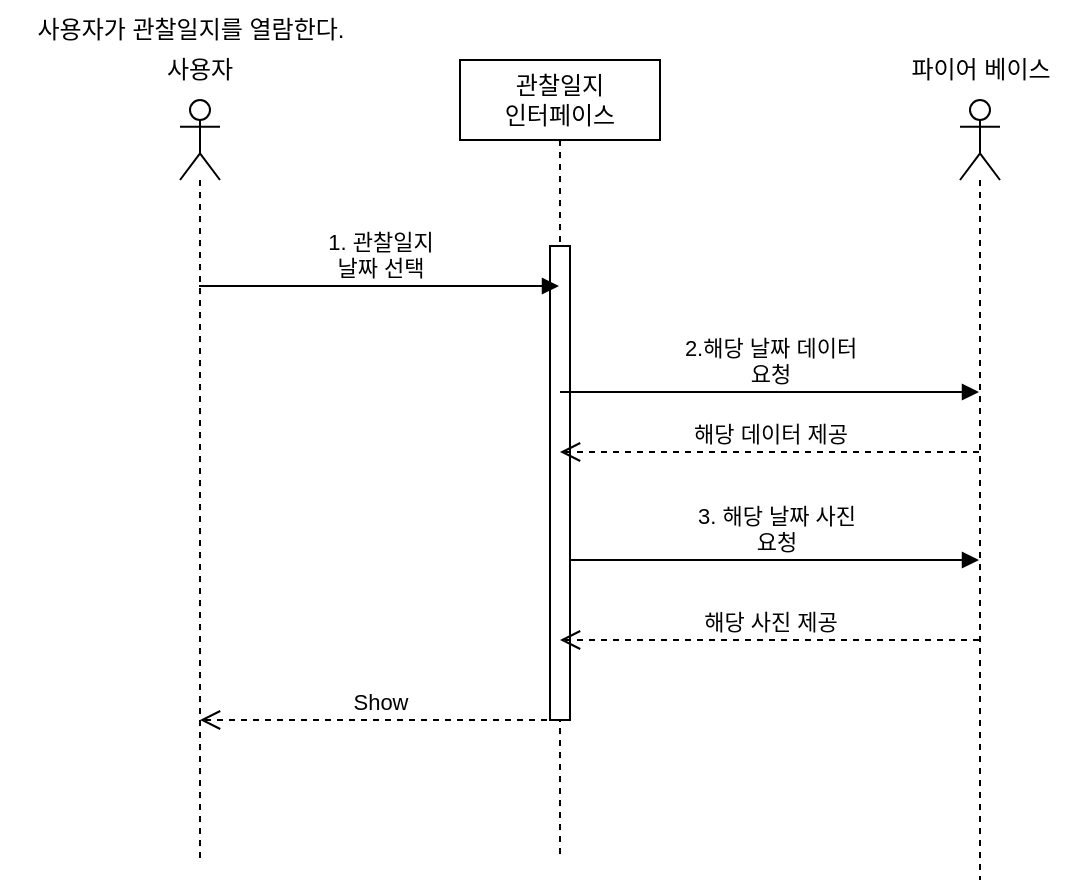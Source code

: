<mxfile version="20.5.3" type="github">
  <diagram id="ibOZRkEERhT8VrmGGIWO" name="페이지-1">
    <mxGraphModel dx="1038" dy="571" grid="1" gridSize="10" guides="1" tooltips="1" connect="1" arrows="1" fold="1" page="1" pageScale="1" pageWidth="827" pageHeight="1169" math="0" shadow="0">
      <root>
        <mxCell id="0" />
        <mxCell id="1" parent="0" />
        <mxCell id="LfJQejW4wEZQG6NsD9H3-4" value="관찰일지&lt;br&gt;인터페이스" style="shape=umlLifeline;perimeter=lifelinePerimeter;whiteSpace=wrap;html=1;container=1;collapsible=0;recursiveResize=0;outlineConnect=0;" parent="1" vertex="1">
          <mxGeometry x="230" y="30" width="100" height="400" as="geometry" />
        </mxCell>
        <mxCell id="peh3bpObvGaAzJVg23kE-16" value="" style="html=1;points=[];perimeter=orthogonalPerimeter;" parent="LfJQejW4wEZQG6NsD9H3-4" vertex="1">
          <mxGeometry x="45" y="93" width="10" height="237" as="geometry" />
        </mxCell>
        <mxCell id="LfJQejW4wEZQG6NsD9H3-5" value="1. 관찰일지&lt;br&gt;날짜 선택" style="html=1;verticalAlign=bottom;endArrow=block;rounded=0;" parent="1" target="LfJQejW4wEZQG6NsD9H3-4" edge="1">
          <mxGeometry width="80" relative="1" as="geometry">
            <mxPoint x="99.5" y="143" as="sourcePoint" />
            <mxPoint x="223.5" y="143" as="targetPoint" />
            <Array as="points" />
          </mxGeometry>
        </mxCell>
        <mxCell id="LfJQejW4wEZQG6NsD9H3-7" value="해당 데이터 제공" style="html=1;verticalAlign=bottom;endArrow=open;dashed=1;endSize=8;rounded=0;" parent="1" edge="1" target="LfJQejW4wEZQG6NsD9H3-4">
          <mxGeometry relative="1" as="geometry">
            <mxPoint x="489.5" y="226" as="sourcePoint" />
            <mxPoint x="230" y="226" as="targetPoint" />
            <Array as="points" />
          </mxGeometry>
        </mxCell>
        <mxCell id="LfJQejW4wEZQG6NsD9H3-6" value="2.해당 날짜 데이터&lt;br&gt;요청" style="html=1;verticalAlign=bottom;endArrow=block;rounded=0;" parent="1" edge="1" source="LfJQejW4wEZQG6NsD9H3-4">
          <mxGeometry width="80" relative="1" as="geometry">
            <mxPoint x="229" y="196" as="sourcePoint" />
            <mxPoint x="489.5" y="196" as="targetPoint" />
            <Array as="points" />
          </mxGeometry>
        </mxCell>
        <mxCell id="peh3bpObvGaAzJVg23kE-15" value="Show" style="html=1;verticalAlign=bottom;endArrow=open;dashed=1;endSize=8;rounded=0;" parent="1" edge="1" target="994aDq8Yq_QeE993UNUj-1" source="LfJQejW4wEZQG6NsD9H3-4">
          <mxGeometry relative="1" as="geometry">
            <mxPoint x="226" y="324" as="sourcePoint" />
            <mxPoint x="100" y="324" as="targetPoint" />
            <Array as="points">
              <mxPoint x="180" y="360" />
            </Array>
          </mxGeometry>
        </mxCell>
        <mxCell id="peh3bpObvGaAzJVg23kE-17" value="사용자가 관찰일지를 열람한다." style="text;html=1;align=center;verticalAlign=middle;resizable=0;points=[];autosize=1;strokeColor=none;fillColor=none;" parent="1" vertex="1">
          <mxGeometry width="190" height="30" as="geometry" />
        </mxCell>
        <mxCell id="d3AjCsMdX__2Pnssnm50-1" value="3. 해당 날짜 사진&lt;br&gt;요청" style="html=1;verticalAlign=bottom;endArrow=block;rounded=0;" parent="1" source="peh3bpObvGaAzJVg23kE-16" target="994aDq8Yq_QeE993UNUj-14" edge="1">
          <mxGeometry width="80" relative="1" as="geometry">
            <mxPoint x="223.5" y="263" as="sourcePoint" />
            <mxPoint x="739.5" y="263" as="targetPoint" />
            <Array as="points">
              <mxPoint x="390" y="280" />
            </Array>
          </mxGeometry>
        </mxCell>
        <mxCell id="d3AjCsMdX__2Pnssnm50-7" value="해당 사진 제공" style="html=1;verticalAlign=bottom;endArrow=open;dashed=1;endSize=8;rounded=0;" parent="1" source="994aDq8Yq_QeE993UNUj-14" target="LfJQejW4wEZQG6NsD9H3-4" edge="1">
          <mxGeometry relative="1" as="geometry">
            <mxPoint x="739.5" y="303" as="sourcePoint" />
            <mxPoint x="223.5" y="303" as="targetPoint" />
            <Array as="points">
              <mxPoint x="400" y="320" />
            </Array>
          </mxGeometry>
        </mxCell>
        <mxCell id="994aDq8Yq_QeE993UNUj-1" value="" style="shape=umlLifeline;participant=umlActor;perimeter=lifelinePerimeter;whiteSpace=wrap;html=1;container=1;collapsible=0;recursiveResize=0;verticalAlign=top;spacingTop=36;outlineConnect=0;" vertex="1" parent="1">
          <mxGeometry x="90" y="50" width="20" height="380" as="geometry" />
        </mxCell>
        <mxCell id="994aDq8Yq_QeE993UNUj-10" value="사용자" style="text;html=1;strokeColor=none;fillColor=none;align=center;verticalAlign=middle;whiteSpace=wrap;rounded=0;" vertex="1" parent="1">
          <mxGeometry x="70" y="20" width="60" height="30" as="geometry" />
        </mxCell>
        <mxCell id="994aDq8Yq_QeE993UNUj-14" value="" style="shape=umlLifeline;participant=umlActor;perimeter=lifelinePerimeter;whiteSpace=wrap;html=1;container=1;collapsible=0;recursiveResize=0;verticalAlign=top;spacingTop=36;outlineConnect=0;" vertex="1" parent="1">
          <mxGeometry x="480" y="50" width="20" height="390" as="geometry" />
        </mxCell>
        <mxCell id="994aDq8Yq_QeE993UNUj-15" value="파이어 베이스" style="text;html=1;align=center;verticalAlign=middle;resizable=0;points=[];autosize=1;strokeColor=none;fillColor=none;" vertex="1" parent="1">
          <mxGeometry x="440" y="20" width="100" height="30" as="geometry" />
        </mxCell>
      </root>
    </mxGraphModel>
  </diagram>
</mxfile>
